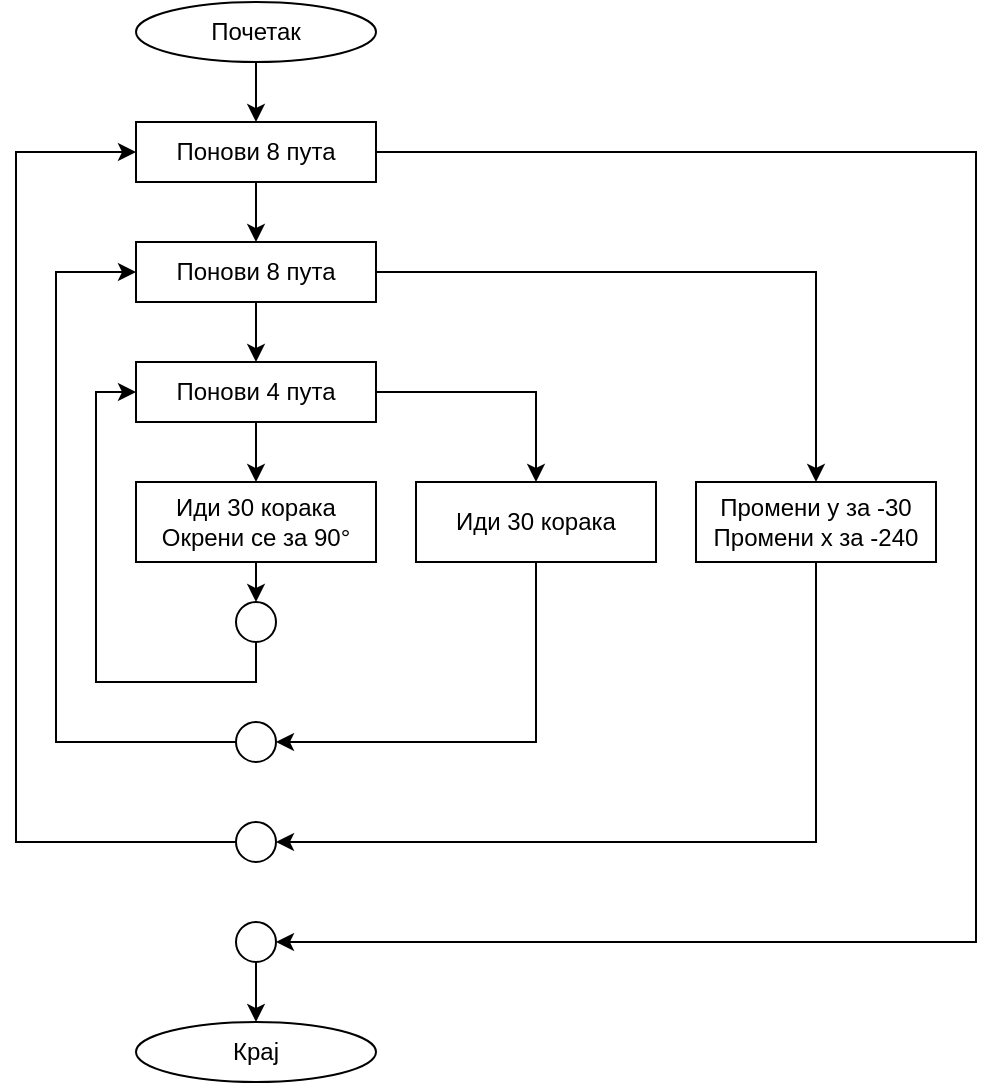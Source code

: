 <mxfile version="14.5.6" type="github"><diagram id="4r6rbgrHIdLEk2nkMCa2" name="Page-1"><mxGraphModel dx="1038" dy="491" grid="1" gridSize="10" guides="1" tooltips="1" connect="1" arrows="1" fold="1" page="1" pageScale="1" pageWidth="827" pageHeight="1169" math="0" shadow="0"><root><mxCell id="0"/><mxCell id="1" parent="0"/><mxCell id="6EivLST0fYgpYYAp2-vA-10" style="edgeStyle=orthogonalEdgeStyle;rounded=0;orthogonalLoop=1;jettySize=auto;html=1;exitX=0.5;exitY=1;exitDx=0;exitDy=0;entryX=0.5;entryY=1;entryDx=0;entryDy=0;" parent="1" source="6EivLST0fYgpYYAp2-vA-1" edge="1"><mxGeometry relative="1" as="geometry"><mxPoint x="300" y="120" as="targetPoint"/></mxGeometry></mxCell><mxCell id="6EivLST0fYgpYYAp2-vA-1" value="Почетак" style="ellipse;whiteSpace=wrap;html=1;" parent="1" vertex="1"><mxGeometry x="240" y="60" width="120" height="30" as="geometry"/></mxCell><mxCell id="6EivLST0fYgpYYAp2-vA-6" value="Крај" style="ellipse;whiteSpace=wrap;html=1;" parent="1" vertex="1"><mxGeometry x="240" y="570" width="120" height="30" as="geometry"/></mxCell><mxCell id="UT4XSi9aLxEkLiL5VvWA-20" style="edgeStyle=orthogonalEdgeStyle;rounded=0;orthogonalLoop=1;jettySize=auto;html=1;exitX=0.5;exitY=1;exitDx=0;exitDy=0;entryX=0.5;entryY=0;entryDx=0;entryDy=0;" edge="1" parent="1" source="6EivLST0fYgpYYAp2-vA-8" target="6EivLST0fYgpYYAp2-vA-6"><mxGeometry relative="1" as="geometry"/></mxCell><mxCell id="6EivLST0fYgpYYAp2-vA-8" value="" style="ellipse;whiteSpace=wrap;html=1;aspect=fixed;" parent="1" vertex="1"><mxGeometry x="290" y="520" width="20" height="20" as="geometry"/></mxCell><mxCell id="UT4XSi9aLxEkLiL5VvWA-3" style="edgeStyle=orthogonalEdgeStyle;rounded=0;orthogonalLoop=1;jettySize=auto;html=1;exitX=0.5;exitY=1;exitDx=0;exitDy=0;entryX=0.5;entryY=0;entryDx=0;entryDy=0;" edge="1" parent="1" source="11X7SXzgaQeFyWruu7Xs-3" target="UT4XSi9aLxEkLiL5VvWA-1"><mxGeometry relative="1" as="geometry"/></mxCell><mxCell id="UT4XSi9aLxEkLiL5VvWA-21" style="edgeStyle=orthogonalEdgeStyle;rounded=0;orthogonalLoop=1;jettySize=auto;html=1;exitX=1;exitY=0.5;exitDx=0;exitDy=0;entryX=1;entryY=0.5;entryDx=0;entryDy=0;" edge="1" parent="1" source="11X7SXzgaQeFyWruu7Xs-3" target="6EivLST0fYgpYYAp2-vA-8"><mxGeometry relative="1" as="geometry"><Array as="points"><mxPoint x="660" y="135"/><mxPoint x="660" y="530"/></Array></mxGeometry></mxCell><mxCell id="11X7SXzgaQeFyWruu7Xs-3" value="Понови 8 пута" style="rounded=0;whiteSpace=wrap;html=1;" parent="1" vertex="1"><mxGeometry x="240" y="120" width="120" height="30" as="geometry"/></mxCell><mxCell id="UT4XSi9aLxEkLiL5VvWA-8" style="edgeStyle=orthogonalEdgeStyle;rounded=0;orthogonalLoop=1;jettySize=auto;html=1;exitX=0.5;exitY=1;exitDx=0;exitDy=0;entryX=0.5;entryY=0;entryDx=0;entryDy=0;" edge="1" parent="1" source="11X7SXzgaQeFyWruu7Xs-4" target="UT4XSi9aLxEkLiL5VvWA-7"><mxGeometry relative="1" as="geometry"/></mxCell><mxCell id="11X7SXzgaQeFyWruu7Xs-4" value="Иди 30 корака&lt;br&gt;Окрени се за 90°" style="rounded=0;whiteSpace=wrap;html=1;" parent="1" vertex="1"><mxGeometry x="240" y="300" width="120" height="40" as="geometry"/></mxCell><mxCell id="UT4XSi9aLxEkLiL5VvWA-4" value="" style="edgeStyle=orthogonalEdgeStyle;rounded=0;orthogonalLoop=1;jettySize=auto;html=1;" edge="1" parent="1" source="UT4XSi9aLxEkLiL5VvWA-1" target="UT4XSi9aLxEkLiL5VvWA-2"><mxGeometry relative="1" as="geometry"/></mxCell><mxCell id="UT4XSi9aLxEkLiL5VvWA-17" style="edgeStyle=orthogonalEdgeStyle;rounded=0;orthogonalLoop=1;jettySize=auto;html=1;exitX=1;exitY=0.5;exitDx=0;exitDy=0;" edge="1" parent="1" source="UT4XSi9aLxEkLiL5VvWA-1" target="UT4XSi9aLxEkLiL5VvWA-15"><mxGeometry relative="1" as="geometry"/></mxCell><mxCell id="UT4XSi9aLxEkLiL5VvWA-1" value="Понови 8 пута" style="rounded=0;whiteSpace=wrap;html=1;" vertex="1" parent="1"><mxGeometry x="240" y="180" width="120" height="30" as="geometry"/></mxCell><mxCell id="UT4XSi9aLxEkLiL5VvWA-5" value="" style="edgeStyle=orthogonalEdgeStyle;rounded=0;orthogonalLoop=1;jettySize=auto;html=1;" edge="1" parent="1" source="UT4XSi9aLxEkLiL5VvWA-2" target="11X7SXzgaQeFyWruu7Xs-4"><mxGeometry relative="1" as="geometry"/></mxCell><mxCell id="UT4XSi9aLxEkLiL5VvWA-11" style="edgeStyle=orthogonalEdgeStyle;rounded=0;orthogonalLoop=1;jettySize=auto;html=1;exitX=1;exitY=0.5;exitDx=0;exitDy=0;entryX=0.5;entryY=0;entryDx=0;entryDy=0;" edge="1" parent="1" source="UT4XSi9aLxEkLiL5VvWA-2" target="UT4XSi9aLxEkLiL5VvWA-10"><mxGeometry relative="1" as="geometry"/></mxCell><mxCell id="UT4XSi9aLxEkLiL5VvWA-2" value="Понови 4&amp;nbsp;пута" style="rounded=0;whiteSpace=wrap;html=1;" vertex="1" parent="1"><mxGeometry x="240" y="240" width="120" height="30" as="geometry"/></mxCell><mxCell id="UT4XSi9aLxEkLiL5VvWA-9" style="edgeStyle=orthogonalEdgeStyle;rounded=0;orthogonalLoop=1;jettySize=auto;html=1;exitX=0.5;exitY=1;exitDx=0;exitDy=0;entryX=0;entryY=0.5;entryDx=0;entryDy=0;" edge="1" parent="1" source="UT4XSi9aLxEkLiL5VvWA-7" target="UT4XSi9aLxEkLiL5VvWA-2"><mxGeometry relative="1" as="geometry"/></mxCell><mxCell id="UT4XSi9aLxEkLiL5VvWA-7" value="" style="ellipse;whiteSpace=wrap;html=1;aspect=fixed;" vertex="1" parent="1"><mxGeometry x="290" y="360" width="20" height="20" as="geometry"/></mxCell><mxCell id="UT4XSi9aLxEkLiL5VvWA-13" style="edgeStyle=orthogonalEdgeStyle;rounded=0;orthogonalLoop=1;jettySize=auto;html=1;exitX=0.5;exitY=1;exitDx=0;exitDy=0;entryX=1;entryY=0.5;entryDx=0;entryDy=0;" edge="1" parent="1" source="UT4XSi9aLxEkLiL5VvWA-10" target="UT4XSi9aLxEkLiL5VvWA-12"><mxGeometry relative="1" as="geometry"/></mxCell><mxCell id="UT4XSi9aLxEkLiL5VvWA-10" value="Иди 30 корака" style="rounded=0;whiteSpace=wrap;html=1;" vertex="1" parent="1"><mxGeometry x="380" y="300" width="120" height="40" as="geometry"/></mxCell><mxCell id="UT4XSi9aLxEkLiL5VvWA-14" style="edgeStyle=orthogonalEdgeStyle;rounded=0;orthogonalLoop=1;jettySize=auto;html=1;exitX=0;exitY=0.5;exitDx=0;exitDy=0;entryX=0;entryY=0.5;entryDx=0;entryDy=0;" edge="1" parent="1" source="UT4XSi9aLxEkLiL5VvWA-12" target="UT4XSi9aLxEkLiL5VvWA-1"><mxGeometry relative="1" as="geometry"><mxPoint x="160" y="260" as="targetPoint"/><Array as="points"><mxPoint x="200" y="430"/><mxPoint x="200" y="195"/></Array></mxGeometry></mxCell><mxCell id="UT4XSi9aLxEkLiL5VvWA-12" value="" style="ellipse;whiteSpace=wrap;html=1;aspect=fixed;" vertex="1" parent="1"><mxGeometry x="290" y="420" width="20" height="20" as="geometry"/></mxCell><mxCell id="UT4XSi9aLxEkLiL5VvWA-18" style="edgeStyle=orthogonalEdgeStyle;rounded=0;orthogonalLoop=1;jettySize=auto;html=1;exitX=0.5;exitY=1;exitDx=0;exitDy=0;entryX=1;entryY=0.5;entryDx=0;entryDy=0;" edge="1" parent="1" source="UT4XSi9aLxEkLiL5VvWA-15" target="UT4XSi9aLxEkLiL5VvWA-16"><mxGeometry relative="1" as="geometry"/></mxCell><mxCell id="UT4XSi9aLxEkLiL5VvWA-15" value="Промени y за -30&lt;br&gt;Промени x за -240" style="rounded=0;whiteSpace=wrap;html=1;" vertex="1" parent="1"><mxGeometry x="520" y="300" width="120" height="40" as="geometry"/></mxCell><mxCell id="UT4XSi9aLxEkLiL5VvWA-19" style="edgeStyle=orthogonalEdgeStyle;rounded=0;orthogonalLoop=1;jettySize=auto;html=1;exitX=0;exitY=0.5;exitDx=0;exitDy=0;entryX=0;entryY=0.5;entryDx=0;entryDy=0;" edge="1" parent="1" source="UT4XSi9aLxEkLiL5VvWA-16" target="11X7SXzgaQeFyWruu7Xs-3"><mxGeometry relative="1" as="geometry"><Array as="points"><mxPoint x="180" y="480"/><mxPoint x="180" y="135"/></Array></mxGeometry></mxCell><mxCell id="UT4XSi9aLxEkLiL5VvWA-16" value="" style="ellipse;whiteSpace=wrap;html=1;aspect=fixed;" vertex="1" parent="1"><mxGeometry x="290" y="470" width="20" height="20" as="geometry"/></mxCell></root></mxGraphModel></diagram></mxfile>